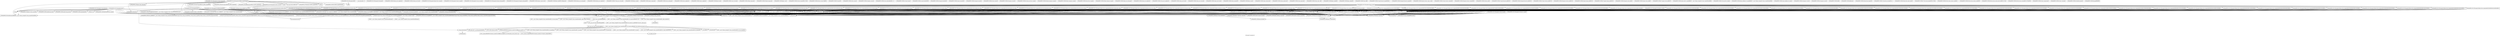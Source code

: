 digraph "Call graph: fix_langevin.ll" {
	label="Call graph: fix_langevin.ll";

	Node0x55b78291c880 [shape=record,label="{_ZN9LAMMPS_NS11FixLangevin17initial_integrateEi}"];
	Node0x55b783113680 [shape=record,label="{_ZN9LAMMPS_NS11FixLangevinC2EPNS_6LAMMPSEiPPc}"];
	Node0x55b783113680 -> Node0x55b782a9d930;
	Node0x55b783113680 -> Node0x55b782a754f0;
	Node0x55b783113680 -> Node0x55b782a54090;
	Node0x55b783113680 -> Node0x55b78291aea0;
	Node0x55b783113680 -> Node0x55b782c9df70;
	Node0x55b783113680 -> Node0x55b782a25ee0;
	Node0x55b783113680 -> Node0x55b782ae26b0;
	Node0x55b783113680 -> Node0x55b782b5b240;
	Node0x55b783113680 -> Node0x55b782cc3e80;
	Node0x55b783113680 -> Node0x55b782c76610;
	Node0x55b783113680 -> Node0x55b782c22f20;
	Node0x55b783113680 -> Node0x55b782b74870;
	Node0x55b783113680 -> Node0x55b782bd70e0;
	Node0x55b783113680 -> Node0x55b782c2b580;
	Node0x55b783113680 -> Node0x55b782b20e80;
	Node0x55b783113680 -> Node0x55b782c4f3b0;
	Node0x55b783113680 -> Node0x55b782bf47d0;
	Node0x55b783113680 -> Node0x55b782b94cf0;
	Node0x55b783113680 -> Node0x55b782bc30d0;
	Node0x55b783113680 -> Node0x55b782aff9d0;
	Node0x55b782cc3e80 [shape=record,label="{_ZN9LAMMPS_NS11FixLangevin11grow_arraysEi}"];
	Node0x55b782cc3e80 -> Node0x55b782e39700;
	Node0x55b782a9d930 [shape=record,label="{_ZN9LAMMPS_NS3FixC2EPNS_6LAMMPSEiPPc}"];
	Node0x55b782a25ee0 [shape=record,label="{_ZN9LAMMPS_NS5Error3allERKNSt7__cxx1112basic_stringIcSt11char_traitsIcESaIcEEEiS8_}"];
	Node0x55b782a754f0 [shape=record,label="{_ZNSaIcEC1Ev}"];
	Node0x55b782a54090 [shape=record,label="{_ZNSt7__cxx1112basic_stringIcSt11char_traitsIcESaIcEEC2IS3_EEPKcRKS3_}"];
	Node0x55b782a54090 -> Node0x55b782c76b30;
	Node0x55b782a54090 -> Node0x55b782d8fe20;
	Node0x55b782a54090 -> Node0x55b782d8f900;
	Node0x55b782a54090 -> Node0x55b782d413a0;
	Node0x55b782a54090 -> Node0x55b782d13a60;
	Node0x55b782db0c00 [shape=record,label="{__gxx_personality_v0}"];
	Node0x55b782ae26b0 [shape=record,label="{_ZNSt7__cxx1112basic_stringIcSt11char_traitsIcESaIcEED1Ev}"];
	Node0x55b782b5b240 [shape=record,label="{_ZNSaIcED1Ev}"];
	Node0x55b782b20e80 [shape=record,label="{_ZN9LAMMPS_NS5utils8strmatchERKNSt7__cxx1112basic_stringIcSt11char_traitsIcESaIcEEES8_}"];
	Node0x55b782aff9d0 [shape=record,label="{_ZN9LAMMPS_NS5utils6strdupERKNSt7__cxx1112basic_stringIcSt11char_traitsIcESaIcEEE}"];
	Node0x55b782b74870 [shape=record,label="{_ZN9LAMMPS_NS5utils7numericEPKciS2_bPNS_6LAMMPSE}"];
	Node0x55b782bd70e0 [shape=record,label="{_ZN9LAMMPS_NS5utils8inumericEPKciS2_bPNS_6LAMMPSE}"];
	Node0x55b782bc30d0 [shape=record,label="{_Znwm}"];
	Node0x55b782b94cf0 [shape=record,label="{_ZN9LAMMPS_NS7RanMarsC1EPNS_6LAMMPSEi}"];
	Node0x55b782c2b580 [shape=record,label="{_ZdlPv}"];
	Node0x55b782bf47d0 [shape=record,label="{llvm.umul.with.overflow.i64}"];
	Node0x55b782c4f3b0 [shape=record,label="{_Znam}"];
	Node0x55b782c22f20 [shape=record,label="{strcmp}"];
	Node0x55b782c76610 [shape=record,label="{_ZN9LAMMPS_NS5utils7logicalEPKciS2_bPNS_6LAMMPSE}"];
	Node0x55b782c9df70 [shape=record,label="{_ZN9LAMMPS_NS4Atom12add_callbackEi}"];
	Node0x55b78291aea0 [shape=record,label="{_ZN9LAMMPS_NS3FixD2Ev}"];
	Node0x55b782e1cf70 [shape=record,label="{_ZN9LAMMPS_NS11FixLangevinD2Ev}"];
	Node0x55b782e1cf70 -> Node0x55b782df6b20;
	Node0x55b782e1cf70 -> Node0x55b782f77180;
	Node0x55b782e1cf70 -> Node0x55b78291aea0;
	Node0x55b782e1cf70 -> Node0x55b782f92d40;
	Node0x55b782e1cf70 -> Node0x55b782b5b240;
	Node0x55b782e1cf70 -> Node0x55b782dd89d0;
	Node0x55b782e1cf70 -> Node0x55b782f58900;
	Node0x55b782e1cf70 -> Node0x55b782ae26b0;
	Node0x55b782e1cf70 -> Node0x55b782faa5f0;
	Node0x55b782e1cf70 -> Node0x55b782a754f0;
	Node0x55b782e1cf70 -> Node0x55b782a54090;
	Node0x55b782df6b20 [shape=record,label="{_ZdaPv}"];
	Node0x55b782dd89d0 [shape=record,label="{_ZN9LAMMPS_NS6Memory7destroyIdEEvRPPT_}"];
	Node0x55b782dd89d0 -> Node0x55b782fd1720;
	Node0x55b782f77180 [shape=record,label="{__clang_call_terminate}"];
	Node0x55b782f77180 -> Node0x55b7830198a0;
	Node0x55b782f77180 -> Node0x55b783005080;
	Node0x55b7830198a0 [shape=record,label="{__cxa_begin_catch}"];
	Node0x55b783005080 [shape=record,label="{_ZSt9terminatev}"];
	Node0x55b782f58900 [shape=record,label="{_ZN9LAMMPS_NS6Memory7destroyIdEEvRPT_}"];
	Node0x55b782f58900 -> Node0x55b782fd1720;
	Node0x55b782faa5f0 [shape=record,label="{_ZNK9LAMMPS_NS6Modify13get_fix_by_idERKNSt7__cxx1112basic_stringIcSt11char_traitsIcESaIcEEE}"];
	Node0x55b782f92d40 [shape=record,label="{_ZN9LAMMPS_NS4Atom15delete_callbackEPKci}"];
	Node0x55b782ff6e40 [shape=record,label="{_ZN9LAMMPS_NS11FixLangevinD0Ev}"];
	Node0x55b782ff6e40 -> Node0x55b782c2b580;
	Node0x55b782ff6920 [shape=record,label="{_ZN9LAMMPS_NS11FixLangevin7setmaskEv}"];
	Node0x55b783098420 [shape=record,label="{_ZN9LAMMPS_NS11FixLangevin4initEv}"];
	Node0x55b783098420 -> Node0x55b782a754f0;
	Node0x55b783098420 -> Node0x55b782a54090;
	Node0x55b783098420 -> Node0x55b7828e2880;
	Node0x55b783098420 -> Node0x55b782b5b240;
	Node0x55b783098420 -> Node0x55b782a25ee0;
	Node0x55b783098420 -> Node0x55b782ae26b0;
	Node0x55b783098420 -> Node0x55b782b20e80;
	Node0x55b783098420 -> Node0x55b7828e8e30;
	Node0x55b783098420 -> Node0x55b7828e1d90;
	Node0x55b783098420 -> Node0x55b7829c17f0;
	Node0x55b783098420 -> Node0x55b782c22f20;
	Node0x55b783098420 -> Node0x55b7828e7140;
	Node0x55b783098420 -> Node0x55b7830e6f60;
	Node0x55b783098420 -> Node0x55b7828e7a00;
	Node0x55b783098420 -> Node0x55b78298fd20;
	Node0x55b783098420 -> Node0x55b782961d90;
	Node0x55b7831136c0 [shape=record,label="{llvm.fmuladd.f64}"];
	Node0x55b7828e54d0 [shape=record,label="{_ZN9LAMMPS_NS5Respa13copy_flevel_fEi}"];
	Node0x55b7828e4bf0 [shape=record,label="{_ZN9LAMMPS_NS5Respa13copy_f_flevelEi}"];
	Node0x55b78296b270 [shape=record,label="{_ZN9LAMMPS_NS3Fix19setup_post_neighborEv}"];
	Node0x55b78296c0a0 [shape=record,label="{_ZN9LAMMPS_NS3Fix15setup_pre_forceEi}"];
	Node0x55b7829c17f0 [shape=record,label="{_ZNK9LAMMPS_NS6Modify16get_fix_by_indexEi}"];
	Node0x55b782961d90 [shape=record,label="{_ZN9LAMMPS_NS8Variable4findEPKc}"];
	Node0x55b7830e6f60 [shape=record,label="{_ZN9LAMMPS_NS5Error3allIJRPcEEEvRKNSt7__cxx1112basic_stringIcSt11char_traitsIcESaIcEEEiSB_DpOT_}"];
	Node0x55b7830e6f60 -> Node0x55b7828e2d10;
	Node0x55b7830e6f60 -> Node0x55b7828e25d0;
	Node0x55b7830e6f60 -> Node0x55b7828e8c50;
	Node0x55b78298fd20 [shape=record,label="{_ZN9LAMMPS_NS8Variable10equalstyleEi}"];
	Node0x55b7828e7a00 [shape=record,label="{_ZN9LAMMPS_NS8Variable9atomstyleEi}"];
	Node0x55b7828e8e30 [shape=record,label="{_ZN9LAMMPS_NS5Error3oneERKNSt7__cxx1112basic_stringIcSt11char_traitsIcESaIcEEEiS8_}"];
	Node0x55b7828e7140 [shape=record,label="{_ZN9LAMMPS_NS4Atom11style_matchEPKc}"];
	Node0x55b7828e1d90 [shape=record,label="{__dynamic_cast}"];
	Node0x55b7828e2880 [shape=record,label="{sqrt}"];
	Node0x55b783113960 [shape=record,label="{_ZN9LAMMPS_NS11FixLangevin5setupEi}"];
	Node0x55b783113960 -> Node0x55b7831136c0;
	Node0x55b783113960 -> Node0x55b7828e4bf0;
	Node0x55b783113960 -> Node0x55b7828e54d0;
	Node0x55b783113960 -> Node0x55b782b5b240;
	Node0x55b783113960 -> Node0x55b782ae26b0;
	Node0x55b783113960 -> Node0x55b782b20e80;
	Node0x55b783113960 -> Node0x55b782a54090;
	Node0x55b783113960 -> Node0x55b782a754f0;
	Node0x55b7829a5980 [shape=record,label="{_ZN9LAMMPS_NS11FixLangevin10post_forceEi}"];
	Node0x55b7829a5980 -> Node0x55b782985fb0;
	Node0x55b7829a5980 -> Node0x55b782975250;
	Node0x55b7829a5980 -> Node0x55b782961d00;
	Node0x55b7829a5980 -> Node0x55b78302f850;
	Node0x55b7829a5980 -> Node0x55b7828e80d0;
	Node0x55b7829a5980 -> Node0x55b7828f8350;
	Node0x55b7829a5980 -> Node0x55b782b91a00;
	Node0x55b7829a5980 -> Node0x55b7828a22d0;
	Node0x55b7829a5980 -> Node0x55b7828e70b0;
	Node0x55b7829a5980 -> Node0x55b7828e6db0;
	Node0x55b7829a5980 -> Node0x55b7828e8fd0;
	Node0x55b7829a5980 -> Node0x55b7828e8eb0;
	Node0x55b7829a5980 -> Node0x55b7828e7590;
	Node0x55b7829a5980 -> Node0x55b7828e6ea0;
	Node0x55b7829a5980 -> Node0x55b7829a0350;
	Node0x55b7829a5980 -> Node0x55b78290f3f0;
	Node0x55b7829a5980 -> Node0x55b78290b120;
	Node0x55b7829a5980 -> Node0x55b782909ed0;
	Node0x55b7829a5980 -> Node0x55b782917020;
	Node0x55b7829a5980 -> Node0x55b78290b3c0;
	Node0x55b7829a5980 -> Node0x55b7828ff9f0;
	Node0x55b7829a5980 -> Node0x55b782900330;
	Node0x55b7829a5980 -> Node0x55b782903090;
	Node0x55b7829a5980 -> Node0x55b7829077b0;
	Node0x55b7829a5980 -> Node0x55b782908170;
	Node0x55b7829a5980 -> Node0x55b78290b590;
	Node0x55b7829a5980 -> Node0x55b78290ce10;
	Node0x55b7829a5980 -> Node0x55b78290e460;
	Node0x55b7829a5980 -> Node0x55b78290f180;
	Node0x55b7829a5980 -> Node0x55b782910c80;
	Node0x55b7829a5980 -> Node0x55b782912470;
	Node0x55b7829a5980 -> Node0x55b7829132f0;
	Node0x55b7829a5980 -> Node0x55b782914420;
	Node0x55b7829a5980 -> Node0x55b7829152a0;
	Node0x55b7829a5980 -> Node0x55b782916c40;
	Node0x55b7829a5980 -> Node0x55b782917c30;
	Node0x55b7829a5980 -> Node0x55b782918ab0;
	Node0x55b7829a5980 -> Node0x55b782919d00;
	Node0x55b7829a5980 -> Node0x55b78291b8f0;
	Node0x55b7829a5980 -> Node0x55b78291daf0;
	Node0x55b7829a5980 -> Node0x55b78291e380;
	Node0x55b7829a5980 -> Node0x55b78291f760;
	Node0x55b7829a5980 -> Node0x55b782920c60;
	Node0x55b7829a5980 -> Node0x55b782921b80;
	Node0x55b7829a5980 -> Node0x55b782922a00;
	Node0x55b7829a5980 -> Node0x55b782923f80;
	Node0x55b7829a5980 -> Node0x55b782925690;
	Node0x55b7829a5980 -> Node0x55b782925f20;
	Node0x55b7829a5980 -> Node0x55b7829275f0;
	Node0x55b7829a5980 -> Node0x55b782929750;
	Node0x55b7829a5980 -> Node0x55b78292b850;
	Node0x55b7829a5980 -> Node0x55b78292c5e0;
	Node0x55b7829a5980 -> Node0x55b78292e150;
	Node0x55b7829a5980 -> Node0x55b78292e970;
	Node0x55b7829a5980 -> Node0x55b78292f200;
	Node0x55b7829a5980 -> Node0x55b782930660;
	Node0x55b7829a5980 -> Node0x55b782931d20;
	Node0x55b7829a5980 -> Node0x55b782936310;
	Node0x55b7829a5980 -> Node0x55b782936ba0;
	Node0x55b7829a5980 -> Node0x55b782938000;
	Node0x55b7829a5980 -> Node0x55b782939510;
	Node0x55b7829a5980 -> Node0x55b782939da0;
	Node0x55b7829a5980 -> Node0x55b78293b200;
	Node0x55b7829a5980 -> Node0x55b78293bfd0;
	Node0x55b782985fb0 [shape=record,label="{_ZN9LAMMPS_NS11FixLangevin20post_force_templatedILi1ELi1ELi1ELi1ELi1ELi1EEEvv}"];
	Node0x55b782985fb0 -> Node0x55b78293cdf0;
	Node0x55b782985fb0 -> Node0x55b782942c10;
	Node0x55b782985fb0 -> Node0x55b782a754f0;
	Node0x55b782985fb0 -> Node0x55b782a54090;
	Node0x55b782985fb0 -> Node0x55b782946620;
	Node0x55b782985fb0 -> Node0x55b782944ba0;
	Node0x55b782985fb0 -> Node0x55b782a25ee0;
	Node0x55b782985fb0 -> Node0x55b782ae26b0;
	Node0x55b782985fb0 -> Node0x55b782b5b240;
	Node0x55b782985fb0 -> Node0x55b7829444e0;
	Node0x55b782985fb0 -> Node0x55b782dd89d0;
	Node0x55b782985fb0 -> Node0x55b7829437c0;
	Node0x55b782985fb0 -> Node0x55b782943840;
	Node0x55b782985fb0 -> Node0x55b7828e2880;
	Node0x55b782975250 [shape=record,label="{_ZN9LAMMPS_NS11FixLangevin20post_force_templatedILi1ELi1ELi1ELi1ELi1ELi0EEEvv}"];
	Node0x55b782975250 -> Node0x55b78293cdf0;
	Node0x55b782975250 -> Node0x55b782dd89d0;
	Node0x55b782975250 -> Node0x55b7829437c0;
	Node0x55b782975250 -> Node0x55b7828e2880;
	Node0x55b782975250 -> Node0x55b782946620;
	Node0x55b782975250 -> Node0x55b782944ba0;
	Node0x55b782975250 -> Node0x55b782943840;
	Node0x55b782961d00 [shape=record,label="{_ZN9LAMMPS_NS11FixLangevin20post_force_templatedILi1ELi1ELi1ELi1ELi0ELi1EEEvv}"];
	Node0x55b782961d00 -> Node0x55b78293cdf0;
	Node0x55b782961d00 -> Node0x55b782942c10;
	Node0x55b782961d00 -> Node0x55b782a754f0;
	Node0x55b782961d00 -> Node0x55b782a54090;
	Node0x55b782961d00 -> Node0x55b782946620;
	Node0x55b782961d00 -> Node0x55b782944ba0;
	Node0x55b782961d00 -> Node0x55b782a25ee0;
	Node0x55b782961d00 -> Node0x55b782ae26b0;
	Node0x55b782961d00 -> Node0x55b782b5b240;
	Node0x55b782961d00 -> Node0x55b7829444e0;
	Node0x55b782961d00 -> Node0x55b782dd89d0;
	Node0x55b782961d00 -> Node0x55b7829437c0;
	Node0x55b782961d00 -> Node0x55b782943840;
	Node0x55b782961d00 -> Node0x55b7828e2880;
	Node0x55b78302f850 [shape=record,label="{_ZN9LAMMPS_NS11FixLangevin20post_force_templatedILi1ELi1ELi1ELi1ELi0ELi0EEEvv}"];
	Node0x55b78302f850 -> Node0x55b78293cdf0;
	Node0x55b78302f850 -> Node0x55b782dd89d0;
	Node0x55b78302f850 -> Node0x55b7829437c0;
	Node0x55b78302f850 -> Node0x55b7828e2880;
	Node0x55b78302f850 -> Node0x55b782943840;
	Node0x55b78302f850 -> Node0x55b782946620;
	Node0x55b78302f850 -> Node0x55b782944ba0;
	Node0x55b7828e80d0 [shape=record,label="{_ZN9LAMMPS_NS11FixLangevin20post_force_templatedILi1ELi1ELi1ELi0ELi1ELi1EEEvv}"];
	Node0x55b7828e80d0 -> Node0x55b78293cdf0;
	Node0x55b7828e80d0 -> Node0x55b782942c10;
	Node0x55b7828e80d0 -> Node0x55b782a754f0;
	Node0x55b7828e80d0 -> Node0x55b782a54090;
	Node0x55b7828e80d0 -> Node0x55b782946620;
	Node0x55b7828e80d0 -> Node0x55b782944ba0;
	Node0x55b7828e80d0 -> Node0x55b782a25ee0;
	Node0x55b7828e80d0 -> Node0x55b782ae26b0;
	Node0x55b7828e80d0 -> Node0x55b782b5b240;
	Node0x55b7828e80d0 -> Node0x55b7829444e0;
	Node0x55b7828e80d0 -> Node0x55b782943840;
	Node0x55b7828e80d0 -> Node0x55b782dd89d0;
	Node0x55b7828e80d0 -> Node0x55b7829437c0;
	Node0x55b7828e80d0 -> Node0x55b7828e2880;
	Node0x55b7828f8350 [shape=record,label="{_ZN9LAMMPS_NS11FixLangevin20post_force_templatedILi1ELi1ELi1ELi0ELi1ELi0EEEvv}"];
	Node0x55b7828f8350 -> Node0x55b78293cdf0;
	Node0x55b7828f8350 -> Node0x55b782dd89d0;
	Node0x55b7828f8350 -> Node0x55b7829437c0;
	Node0x55b7828f8350 -> Node0x55b7828e2880;
	Node0x55b7828f8350 -> Node0x55b782946620;
	Node0x55b7828f8350 -> Node0x55b782944ba0;
	Node0x55b7828f8350 -> Node0x55b782943840;
	Node0x55b782b91a00 [shape=record,label="{_ZN9LAMMPS_NS11FixLangevin20post_force_templatedILi1ELi1ELi1ELi0ELi0ELi1EEEvv}"];
	Node0x55b782b91a00 -> Node0x55b78293cdf0;
	Node0x55b782b91a00 -> Node0x55b782942c10;
	Node0x55b782b91a00 -> Node0x55b782a754f0;
	Node0x55b782b91a00 -> Node0x55b782a54090;
	Node0x55b782b91a00 -> Node0x55b782946620;
	Node0x55b782b91a00 -> Node0x55b782944ba0;
	Node0x55b782b91a00 -> Node0x55b782a25ee0;
	Node0x55b782b91a00 -> Node0x55b782ae26b0;
	Node0x55b782b91a00 -> Node0x55b782b5b240;
	Node0x55b782b91a00 -> Node0x55b7829444e0;
	Node0x55b782b91a00 -> Node0x55b782943840;
	Node0x55b782b91a00 -> Node0x55b782dd89d0;
	Node0x55b782b91a00 -> Node0x55b7829437c0;
	Node0x55b782b91a00 -> Node0x55b7828e2880;
	Node0x55b7828a22d0 [shape=record,label="{_ZN9LAMMPS_NS11FixLangevin20post_force_templatedILi1ELi1ELi1ELi0ELi0ELi0EEEvv}"];
	Node0x55b7828a22d0 -> Node0x55b78293cdf0;
	Node0x55b7828a22d0 -> Node0x55b782dd89d0;
	Node0x55b7828a22d0 -> Node0x55b7829437c0;
	Node0x55b7828a22d0 -> Node0x55b7828e2880;
	Node0x55b7828a22d0 -> Node0x55b782943840;
	Node0x55b7828a22d0 -> Node0x55b782946620;
	Node0x55b7828a22d0 -> Node0x55b782944ba0;
	Node0x55b7828e70b0 [shape=record,label="{_ZN9LAMMPS_NS11FixLangevin20post_force_templatedILi1ELi1ELi0ELi1ELi1ELi1EEEvv}"];
	Node0x55b7828e70b0 -> Node0x55b78293cdf0;
	Node0x55b7828e70b0 -> Node0x55b782942c10;
	Node0x55b7828e70b0 -> Node0x55b782a754f0;
	Node0x55b7828e70b0 -> Node0x55b782a54090;
	Node0x55b7828e70b0 -> Node0x55b782946620;
	Node0x55b7828e70b0 -> Node0x55b782944ba0;
	Node0x55b7828e70b0 -> Node0x55b782a25ee0;
	Node0x55b7828e70b0 -> Node0x55b782ae26b0;
	Node0x55b7828e70b0 -> Node0x55b782b5b240;
	Node0x55b7828e70b0 -> Node0x55b7829444e0;
	Node0x55b7828e70b0 -> Node0x55b782943840;
	Node0x55b7828e70b0 -> Node0x55b7828e2880;
	Node0x55b7828e6db0 [shape=record,label="{_ZN9LAMMPS_NS11FixLangevin20post_force_templatedILi1ELi1ELi0ELi1ELi1ELi0EEEvv}"];
	Node0x55b7828e6db0 -> Node0x55b78293cdf0;
	Node0x55b7828e6db0 -> Node0x55b7828e2880;
	Node0x55b7828e6db0 -> Node0x55b782946620;
	Node0x55b7828e6db0 -> Node0x55b782944ba0;
	Node0x55b7828e6db0 -> Node0x55b782943840;
	Node0x55b7828e8fd0 [shape=record,label="{_ZN9LAMMPS_NS11FixLangevin20post_force_templatedILi1ELi1ELi0ELi1ELi0ELi1EEEvv}"];
	Node0x55b7828e8fd0 -> Node0x55b78293cdf0;
	Node0x55b7828e8fd0 -> Node0x55b782942c10;
	Node0x55b7828e8fd0 -> Node0x55b782a754f0;
	Node0x55b7828e8fd0 -> Node0x55b782a54090;
	Node0x55b7828e8fd0 -> Node0x55b782946620;
	Node0x55b7828e8fd0 -> Node0x55b782944ba0;
	Node0x55b7828e8fd0 -> Node0x55b782a25ee0;
	Node0x55b7828e8fd0 -> Node0x55b782ae26b0;
	Node0x55b7828e8fd0 -> Node0x55b782b5b240;
	Node0x55b7828e8fd0 -> Node0x55b7829444e0;
	Node0x55b7828e8fd0 -> Node0x55b782943840;
	Node0x55b7828e8fd0 -> Node0x55b7828e2880;
	Node0x55b7828e8eb0 [shape=record,label="{_ZN9LAMMPS_NS11FixLangevin20post_force_templatedILi1ELi1ELi0ELi1ELi0ELi0EEEvv}"];
	Node0x55b7828e8eb0 -> Node0x55b78293cdf0;
	Node0x55b7828e8eb0 -> Node0x55b7828e2880;
	Node0x55b7828e8eb0 -> Node0x55b782943840;
	Node0x55b7828e8eb0 -> Node0x55b782946620;
	Node0x55b7828e8eb0 -> Node0x55b782944ba0;
	Node0x55b7828e7590 [shape=record,label="{_ZN9LAMMPS_NS11FixLangevin20post_force_templatedILi1ELi1ELi0ELi0ELi1ELi1EEEvv}"];
	Node0x55b7828e7590 -> Node0x55b78293cdf0;
	Node0x55b7828e7590 -> Node0x55b782942c10;
	Node0x55b7828e7590 -> Node0x55b782a754f0;
	Node0x55b7828e7590 -> Node0x55b782a54090;
	Node0x55b7828e7590 -> Node0x55b782946620;
	Node0x55b7828e7590 -> Node0x55b782944ba0;
	Node0x55b7828e7590 -> Node0x55b782a25ee0;
	Node0x55b7828e7590 -> Node0x55b782ae26b0;
	Node0x55b7828e7590 -> Node0x55b782b5b240;
	Node0x55b7828e7590 -> Node0x55b7829444e0;
	Node0x55b7828e7590 -> Node0x55b782943840;
	Node0x55b7828e7590 -> Node0x55b7828e2880;
	Node0x55b7828e6ea0 [shape=record,label="{_ZN9LAMMPS_NS11FixLangevin20post_force_templatedILi1ELi1ELi0ELi0ELi1ELi0EEEvv}"];
	Node0x55b7828e6ea0 -> Node0x55b78293cdf0;
	Node0x55b7828e6ea0 -> Node0x55b7828e2880;
	Node0x55b7828e6ea0 -> Node0x55b782946620;
	Node0x55b7828e6ea0 -> Node0x55b782944ba0;
	Node0x55b7828e6ea0 -> Node0x55b782943840;
	Node0x55b7829a0350 [shape=record,label="{_ZN9LAMMPS_NS11FixLangevin20post_force_templatedILi1ELi1ELi0ELi0ELi0ELi1EEEvv}"];
	Node0x55b7829a0350 -> Node0x55b78293cdf0;
	Node0x55b7829a0350 -> Node0x55b782942c10;
	Node0x55b7829a0350 -> Node0x55b782a754f0;
	Node0x55b7829a0350 -> Node0x55b782a54090;
	Node0x55b7829a0350 -> Node0x55b782946620;
	Node0x55b7829a0350 -> Node0x55b782944ba0;
	Node0x55b7829a0350 -> Node0x55b782a25ee0;
	Node0x55b7829a0350 -> Node0x55b782ae26b0;
	Node0x55b7829a0350 -> Node0x55b782b5b240;
	Node0x55b7829a0350 -> Node0x55b7829444e0;
	Node0x55b7829a0350 -> Node0x55b782943840;
	Node0x55b7829a0350 -> Node0x55b7828e2880;
	Node0x55b78290f3f0 [shape=record,label="{_ZN9LAMMPS_NS11FixLangevin20post_force_templatedILi1ELi1ELi0ELi0ELi0ELi0EEEvv}"];
	Node0x55b78290f3f0 -> Node0x55b78293cdf0;
	Node0x55b78290f3f0 -> Node0x55b7828e2880;
	Node0x55b78290f3f0 -> Node0x55b782943840;
	Node0x55b78290f3f0 -> Node0x55b782946620;
	Node0x55b78290f3f0 -> Node0x55b782944ba0;
	Node0x55b78290b120 [shape=record,label="{_ZN9LAMMPS_NS11FixLangevin20post_force_templatedILi1ELi0ELi1ELi1ELi1ELi1EEEvv}"];
	Node0x55b78290b120 -> Node0x55b78293cdf0;
	Node0x55b78290b120 -> Node0x55b782942c10;
	Node0x55b78290b120 -> Node0x55b782a754f0;
	Node0x55b78290b120 -> Node0x55b782a54090;
	Node0x55b78290b120 -> Node0x55b782946620;
	Node0x55b78290b120 -> Node0x55b782944ba0;
	Node0x55b78290b120 -> Node0x55b782a25ee0;
	Node0x55b78290b120 -> Node0x55b782ae26b0;
	Node0x55b78290b120 -> Node0x55b782b5b240;
	Node0x55b78290b120 -> Node0x55b7829444e0;
	Node0x55b78290b120 -> Node0x55b782dd89d0;
	Node0x55b78290b120 -> Node0x55b7829437c0;
	Node0x55b78290b120 -> Node0x55b78299f8d0;
	Node0x55b78290b120 -> Node0x55b7828e2880;
	Node0x55b782909ed0 [shape=record,label="{_ZN9LAMMPS_NS11FixLangevin20post_force_templatedILi1ELi0ELi1ELi1ELi1ELi0EEEvv}"];
	Node0x55b782909ed0 -> Node0x55b78293cdf0;
	Node0x55b782909ed0 -> Node0x55b782dd89d0;
	Node0x55b782909ed0 -> Node0x55b7829437c0;
	Node0x55b782909ed0 -> Node0x55b7828e2880;
	Node0x55b782909ed0 -> Node0x55b782946620;
	Node0x55b782909ed0 -> Node0x55b782944ba0;
	Node0x55b782909ed0 -> Node0x55b78299f8d0;
	Node0x55b782917020 [shape=record,label="{_ZN9LAMMPS_NS11FixLangevin20post_force_templatedILi1ELi0ELi1ELi1ELi0ELi1EEEvv}"];
	Node0x55b782917020 -> Node0x55b78293cdf0;
	Node0x55b782917020 -> Node0x55b782942c10;
	Node0x55b782917020 -> Node0x55b782a754f0;
	Node0x55b782917020 -> Node0x55b782a54090;
	Node0x55b782917020 -> Node0x55b782946620;
	Node0x55b782917020 -> Node0x55b782944ba0;
	Node0x55b782917020 -> Node0x55b782a25ee0;
	Node0x55b782917020 -> Node0x55b782ae26b0;
	Node0x55b782917020 -> Node0x55b782b5b240;
	Node0x55b782917020 -> Node0x55b7829444e0;
	Node0x55b782917020 -> Node0x55b782dd89d0;
	Node0x55b782917020 -> Node0x55b7829437c0;
	Node0x55b782917020 -> Node0x55b78299f8d0;
	Node0x55b782917020 -> Node0x55b7828e2880;
	Node0x55b78290b3c0 [shape=record,label="{_ZN9LAMMPS_NS11FixLangevin20post_force_templatedILi1ELi0ELi1ELi1ELi0ELi0EEEvv}"];
	Node0x55b78290b3c0 -> Node0x55b78293cdf0;
	Node0x55b78290b3c0 -> Node0x55b782dd89d0;
	Node0x55b78290b3c0 -> Node0x55b7829437c0;
	Node0x55b78290b3c0 -> Node0x55b7828e2880;
	Node0x55b78290b3c0 -> Node0x55b78299f8d0;
	Node0x55b78290b3c0 -> Node0x55b782946620;
	Node0x55b78290b3c0 -> Node0x55b782944ba0;
	Node0x55b7828ff9f0 [shape=record,label="{_ZN9LAMMPS_NS11FixLangevin20post_force_templatedILi1ELi0ELi1ELi0ELi1ELi1EEEvv}"];
	Node0x55b7828ff9f0 -> Node0x55b78293cdf0;
	Node0x55b7828ff9f0 -> Node0x55b782942c10;
	Node0x55b7828ff9f0 -> Node0x55b782a754f0;
	Node0x55b7828ff9f0 -> Node0x55b782a54090;
	Node0x55b7828ff9f0 -> Node0x55b782946620;
	Node0x55b7828ff9f0 -> Node0x55b782944ba0;
	Node0x55b7828ff9f0 -> Node0x55b782a25ee0;
	Node0x55b7828ff9f0 -> Node0x55b782ae26b0;
	Node0x55b7828ff9f0 -> Node0x55b782b5b240;
	Node0x55b7828ff9f0 -> Node0x55b7829444e0;
	Node0x55b7828ff9f0 -> Node0x55b78299f8d0;
	Node0x55b7828ff9f0 -> Node0x55b782dd89d0;
	Node0x55b7828ff9f0 -> Node0x55b7829437c0;
	Node0x55b7828ff9f0 -> Node0x55b7828e2880;
	Node0x55b782900330 [shape=record,label="{_ZN9LAMMPS_NS11FixLangevin20post_force_templatedILi1ELi0ELi1ELi0ELi1ELi0EEEvv}"];
	Node0x55b782900330 -> Node0x55b78293cdf0;
	Node0x55b782900330 -> Node0x55b782dd89d0;
	Node0x55b782900330 -> Node0x55b7829437c0;
	Node0x55b782900330 -> Node0x55b7828e2880;
	Node0x55b782900330 -> Node0x55b782946620;
	Node0x55b782900330 -> Node0x55b782944ba0;
	Node0x55b782900330 -> Node0x55b78299f8d0;
	Node0x55b782903090 [shape=record,label="{_ZN9LAMMPS_NS11FixLangevin20post_force_templatedILi1ELi0ELi1ELi0ELi0ELi1EEEvv}"];
	Node0x55b782903090 -> Node0x55b78293cdf0;
	Node0x55b782903090 -> Node0x55b782942c10;
	Node0x55b782903090 -> Node0x55b782a754f0;
	Node0x55b782903090 -> Node0x55b782a54090;
	Node0x55b782903090 -> Node0x55b782946620;
	Node0x55b782903090 -> Node0x55b782944ba0;
	Node0x55b782903090 -> Node0x55b782a25ee0;
	Node0x55b782903090 -> Node0x55b782ae26b0;
	Node0x55b782903090 -> Node0x55b782b5b240;
	Node0x55b782903090 -> Node0x55b7829444e0;
	Node0x55b782903090 -> Node0x55b78299f8d0;
	Node0x55b782903090 -> Node0x55b782dd89d0;
	Node0x55b782903090 -> Node0x55b7829437c0;
	Node0x55b782903090 -> Node0x55b7828e2880;
	Node0x55b7829077b0 [shape=record,label="{_ZN9LAMMPS_NS11FixLangevin20post_force_templatedILi1ELi0ELi1ELi0ELi0ELi0EEEvv}"];
	Node0x55b7829077b0 -> Node0x55b78293cdf0;
	Node0x55b7829077b0 -> Node0x55b782dd89d0;
	Node0x55b7829077b0 -> Node0x55b7829437c0;
	Node0x55b7829077b0 -> Node0x55b7828e2880;
	Node0x55b7829077b0 -> Node0x55b78299f8d0;
	Node0x55b7829077b0 -> Node0x55b782946620;
	Node0x55b7829077b0 -> Node0x55b782944ba0;
	Node0x55b782908170 [shape=record,label="{_ZN9LAMMPS_NS11FixLangevin20post_force_templatedILi1ELi0ELi0ELi1ELi1ELi1EEEvv}"];
	Node0x55b782908170 -> Node0x55b78293cdf0;
	Node0x55b782908170 -> Node0x55b782942c10;
	Node0x55b782908170 -> Node0x55b782a754f0;
	Node0x55b782908170 -> Node0x55b782a54090;
	Node0x55b782908170 -> Node0x55b782946620;
	Node0x55b782908170 -> Node0x55b782944ba0;
	Node0x55b782908170 -> Node0x55b782a25ee0;
	Node0x55b782908170 -> Node0x55b782ae26b0;
	Node0x55b782908170 -> Node0x55b782b5b240;
	Node0x55b782908170 -> Node0x55b7829444e0;
	Node0x55b782908170 -> Node0x55b78299f8d0;
	Node0x55b782908170 -> Node0x55b7828e2880;
	Node0x55b782931d20 [shape=record,label="{_ZN9LAMMPS_NS11FixLangevin20post_force_templatedILi0ELi0ELi0ELi1ELi1ELi1EEEvv}"];
	Node0x55b782931d20 -> Node0x55b78293cdf0;
	Node0x55b782931d20 -> Node0x55b782942c10;
	Node0x55b782931d20 -> Node0x55b782a754f0;
	Node0x55b782931d20 -> Node0x55b782a54090;
	Node0x55b782931d20 -> Node0x55b782946620;
	Node0x55b782931d20 -> Node0x55b782944ba0;
	Node0x55b782931d20 -> Node0x55b782a25ee0;
	Node0x55b782931d20 -> Node0x55b782ae26b0;
	Node0x55b782931d20 -> Node0x55b782b5b240;
	Node0x55b782931d20 -> Node0x55b7829444e0;
	Node0x55b782931d20 -> Node0x55b78299f8d0;
	Node0x55b782931d20 -> Node0x55b7828e2880;
	Node0x55b78290b590 [shape=record,label="{_ZN9LAMMPS_NS11FixLangevin20post_force_templatedILi1ELi0ELi0ELi1ELi1ELi0EEEvv}"];
	Node0x55b78290b590 -> Node0x55b78293cdf0;
	Node0x55b78290b590 -> Node0x55b7828e2880;
	Node0x55b78290b590 -> Node0x55b782946620;
	Node0x55b78290b590 -> Node0x55b782944ba0;
	Node0x55b78290b590 -> Node0x55b78299f8d0;
	Node0x55b78290ce10 [shape=record,label="{_ZN9LAMMPS_NS11FixLangevin20post_force_templatedILi1ELi0ELi0ELi1ELi0ELi1EEEvv}"];
	Node0x55b78290ce10 -> Node0x55b78293cdf0;
	Node0x55b78290ce10 -> Node0x55b782942c10;
	Node0x55b78290ce10 -> Node0x55b782a754f0;
	Node0x55b78290ce10 -> Node0x55b782a54090;
	Node0x55b78290ce10 -> Node0x55b782946620;
	Node0x55b78290ce10 -> Node0x55b782944ba0;
	Node0x55b78290ce10 -> Node0x55b782a25ee0;
	Node0x55b78290ce10 -> Node0x55b782ae26b0;
	Node0x55b78290ce10 -> Node0x55b782b5b240;
	Node0x55b78290ce10 -> Node0x55b7829444e0;
	Node0x55b78290ce10 -> Node0x55b78299f8d0;
	Node0x55b78290ce10 -> Node0x55b7828e2880;
	Node0x55b78290e460 [shape=record,label="{_ZN9LAMMPS_NS11FixLangevin20post_force_templatedILi1ELi0ELi0ELi1ELi0ELi0EEEvv}"];
	Node0x55b78290e460 -> Node0x55b78293cdf0;
	Node0x55b78290e460 -> Node0x55b7828e2880;
	Node0x55b78290e460 -> Node0x55b78299f8d0;
	Node0x55b78290e460 -> Node0x55b782946620;
	Node0x55b78290e460 -> Node0x55b782944ba0;
	Node0x55b78290f180 [shape=record,label="{_ZN9LAMMPS_NS11FixLangevin20post_force_templatedILi1ELi0ELi0ELi0ELi1ELi1EEEvv}"];
	Node0x55b78290f180 -> Node0x55b78293cdf0;
	Node0x55b78290f180 -> Node0x55b782942c10;
	Node0x55b78290f180 -> Node0x55b782a754f0;
	Node0x55b78290f180 -> Node0x55b782a54090;
	Node0x55b78290f180 -> Node0x55b782946620;
	Node0x55b78290f180 -> Node0x55b782944ba0;
	Node0x55b78290f180 -> Node0x55b782a25ee0;
	Node0x55b78290f180 -> Node0x55b782ae26b0;
	Node0x55b78290f180 -> Node0x55b782b5b240;
	Node0x55b78290f180 -> Node0x55b7829444e0;
	Node0x55b78290f180 -> Node0x55b78299f8d0;
	Node0x55b78290f180 -> Node0x55b7828e2880;
	Node0x55b782910c80 [shape=record,label="{_ZN9LAMMPS_NS11FixLangevin20post_force_templatedILi1ELi0ELi0ELi0ELi1ELi0EEEvv}"];
	Node0x55b782910c80 -> Node0x55b78293cdf0;
	Node0x55b782910c80 -> Node0x55b7828e2880;
	Node0x55b782910c80 -> Node0x55b782946620;
	Node0x55b782910c80 -> Node0x55b782944ba0;
	Node0x55b782910c80 -> Node0x55b78299f8d0;
	Node0x55b782912470 [shape=record,label="{_ZN9LAMMPS_NS11FixLangevin20post_force_templatedILi1ELi0ELi0ELi0ELi0ELi1EEEvv}"];
	Node0x55b782912470 -> Node0x55b78293cdf0;
	Node0x55b782912470 -> Node0x55b782942c10;
	Node0x55b782912470 -> Node0x55b782a754f0;
	Node0x55b782912470 -> Node0x55b782a54090;
	Node0x55b782912470 -> Node0x55b782946620;
	Node0x55b782912470 -> Node0x55b782944ba0;
	Node0x55b782912470 -> Node0x55b782a25ee0;
	Node0x55b782912470 -> Node0x55b782ae26b0;
	Node0x55b782912470 -> Node0x55b782b5b240;
	Node0x55b782912470 -> Node0x55b7829444e0;
	Node0x55b782912470 -> Node0x55b78299f8d0;
	Node0x55b782912470 -> Node0x55b7828e2880;
	Node0x55b7829132f0 [shape=record,label="{_ZN9LAMMPS_NS11FixLangevin20post_force_templatedILi1ELi0ELi0ELi0ELi0ELi0EEEvv}"];
	Node0x55b7829132f0 -> Node0x55b78293cdf0;
	Node0x55b7829132f0 -> Node0x55b7828e2880;
	Node0x55b7829132f0 -> Node0x55b78299f8d0;
	Node0x55b7829132f0 -> Node0x55b782946620;
	Node0x55b7829132f0 -> Node0x55b782944ba0;
	Node0x55b782914420 [shape=record,label="{_ZN9LAMMPS_NS11FixLangevin20post_force_templatedILi0ELi1ELi1ELi1ELi1ELi1EEEvv}"];
	Node0x55b782914420 -> Node0x55b78293cdf0;
	Node0x55b782914420 -> Node0x55b782942c10;
	Node0x55b782914420 -> Node0x55b782a754f0;
	Node0x55b782914420 -> Node0x55b782a54090;
	Node0x55b782914420 -> Node0x55b782946620;
	Node0x55b782914420 -> Node0x55b782944ba0;
	Node0x55b782914420 -> Node0x55b782a25ee0;
	Node0x55b782914420 -> Node0x55b782ae26b0;
	Node0x55b782914420 -> Node0x55b782b5b240;
	Node0x55b782914420 -> Node0x55b7829444e0;
	Node0x55b782914420 -> Node0x55b782dd89d0;
	Node0x55b782914420 -> Node0x55b7829437c0;
	Node0x55b782914420 -> Node0x55b782943840;
	Node0x55b782914420 -> Node0x55b7828e2880;
	Node0x55b7829152a0 [shape=record,label="{_ZN9LAMMPS_NS11FixLangevin20post_force_templatedILi0ELi1ELi1ELi1ELi1ELi0EEEvv}"];
	Node0x55b7829152a0 -> Node0x55b78293cdf0;
	Node0x55b7829152a0 -> Node0x55b782dd89d0;
	Node0x55b7829152a0 -> Node0x55b7829437c0;
	Node0x55b7829152a0 -> Node0x55b7828e2880;
	Node0x55b7829152a0 -> Node0x55b782946620;
	Node0x55b7829152a0 -> Node0x55b782944ba0;
	Node0x55b7829152a0 -> Node0x55b782943840;
	Node0x55b782916c40 [shape=record,label="{_ZN9LAMMPS_NS11FixLangevin20post_force_templatedILi0ELi1ELi1ELi1ELi0ELi1EEEvv}"];
	Node0x55b782916c40 -> Node0x55b78293cdf0;
	Node0x55b782916c40 -> Node0x55b782942c10;
	Node0x55b782916c40 -> Node0x55b782a754f0;
	Node0x55b782916c40 -> Node0x55b782a54090;
	Node0x55b782916c40 -> Node0x55b782946620;
	Node0x55b782916c40 -> Node0x55b782944ba0;
	Node0x55b782916c40 -> Node0x55b782a25ee0;
	Node0x55b782916c40 -> Node0x55b782ae26b0;
	Node0x55b782916c40 -> Node0x55b782b5b240;
	Node0x55b782916c40 -> Node0x55b7829444e0;
	Node0x55b782916c40 -> Node0x55b782dd89d0;
	Node0x55b782916c40 -> Node0x55b7829437c0;
	Node0x55b782916c40 -> Node0x55b782943840;
	Node0x55b782917c30 [shape=record,label="{_ZN9LAMMPS_NS11FixLangevin20post_force_templatedILi0ELi1ELi1ELi1ELi0ELi0EEEvv}"];
	Node0x55b782917c30 -> Node0x55b78293cdf0;
	Node0x55b782917c30 -> Node0x55b782dd89d0;
	Node0x55b782917c30 -> Node0x55b7829437c0;
	Node0x55b782917c30 -> Node0x55b782943840;
	Node0x55b782917c30 -> Node0x55b782946620;
	Node0x55b782917c30 -> Node0x55b782944ba0;
	Node0x55b782918ab0 [shape=record,label="{_ZN9LAMMPS_NS11FixLangevin20post_force_templatedILi0ELi1ELi1ELi0ELi1ELi1EEEvv}"];
	Node0x55b782918ab0 -> Node0x55b78293cdf0;
	Node0x55b782918ab0 -> Node0x55b782942c10;
	Node0x55b782918ab0 -> Node0x55b782a754f0;
	Node0x55b782918ab0 -> Node0x55b782a54090;
	Node0x55b782918ab0 -> Node0x55b782946620;
	Node0x55b782918ab0 -> Node0x55b782944ba0;
	Node0x55b782918ab0 -> Node0x55b782a25ee0;
	Node0x55b782918ab0 -> Node0x55b782ae26b0;
	Node0x55b782918ab0 -> Node0x55b782b5b240;
	Node0x55b782918ab0 -> Node0x55b7829444e0;
	Node0x55b782918ab0 -> Node0x55b782943840;
	Node0x55b782918ab0 -> Node0x55b782dd89d0;
	Node0x55b782918ab0 -> Node0x55b7829437c0;
	Node0x55b782918ab0 -> Node0x55b7828e2880;
	Node0x55b782919d00 [shape=record,label="{_ZN9LAMMPS_NS11FixLangevin20post_force_templatedILi0ELi1ELi1ELi0ELi1ELi0EEEvv}"];
	Node0x55b782919d00 -> Node0x55b78293cdf0;
	Node0x55b782919d00 -> Node0x55b782dd89d0;
	Node0x55b782919d00 -> Node0x55b7829437c0;
	Node0x55b782919d00 -> Node0x55b7828e2880;
	Node0x55b782919d00 -> Node0x55b782946620;
	Node0x55b782919d00 -> Node0x55b782944ba0;
	Node0x55b782919d00 -> Node0x55b782943840;
	Node0x55b78291b8f0 [shape=record,label="{_ZN9LAMMPS_NS11FixLangevin20post_force_templatedILi0ELi1ELi1ELi0ELi0ELi1EEEvv}"];
	Node0x55b78291b8f0 -> Node0x55b78293cdf0;
	Node0x55b78291b8f0 -> Node0x55b782942c10;
	Node0x55b78291b8f0 -> Node0x55b782a754f0;
	Node0x55b78291b8f0 -> Node0x55b782a54090;
	Node0x55b78291b8f0 -> Node0x55b782946620;
	Node0x55b78291b8f0 -> Node0x55b782944ba0;
	Node0x55b78291b8f0 -> Node0x55b782a25ee0;
	Node0x55b78291b8f0 -> Node0x55b782ae26b0;
	Node0x55b78291b8f0 -> Node0x55b782b5b240;
	Node0x55b78291b8f0 -> Node0x55b7829444e0;
	Node0x55b78291b8f0 -> Node0x55b782943840;
	Node0x55b78291b8f0 -> Node0x55b782dd89d0;
	Node0x55b78291b8f0 -> Node0x55b7829437c0;
	Node0x55b78291daf0 [shape=record,label="{_ZN9LAMMPS_NS11FixLangevin20post_force_templatedILi0ELi1ELi1ELi0ELi0ELi0EEEvv}"];
	Node0x55b78291daf0 -> Node0x55b78293cdf0;
	Node0x55b78291daf0 -> Node0x55b782dd89d0;
	Node0x55b78291daf0 -> Node0x55b7829437c0;
	Node0x55b78291daf0 -> Node0x55b782943840;
	Node0x55b78291daf0 -> Node0x55b782946620;
	Node0x55b78291daf0 -> Node0x55b782944ba0;
	Node0x55b78291e380 [shape=record,label="{_ZN9LAMMPS_NS11FixLangevin20post_force_templatedILi0ELi1ELi0ELi1ELi1ELi1EEEvv}"];
	Node0x55b78291e380 -> Node0x55b78293cdf0;
	Node0x55b78291e380 -> Node0x55b782942c10;
	Node0x55b78291e380 -> Node0x55b782a754f0;
	Node0x55b78291e380 -> Node0x55b782a54090;
	Node0x55b78291e380 -> Node0x55b782946620;
	Node0x55b78291e380 -> Node0x55b782944ba0;
	Node0x55b78291e380 -> Node0x55b782a25ee0;
	Node0x55b78291e380 -> Node0x55b782ae26b0;
	Node0x55b78291e380 -> Node0x55b782b5b240;
	Node0x55b78291e380 -> Node0x55b7829444e0;
	Node0x55b78291e380 -> Node0x55b782943840;
	Node0x55b78291e380 -> Node0x55b7828e2880;
	Node0x55b78291f760 [shape=record,label="{_ZN9LAMMPS_NS11FixLangevin20post_force_templatedILi0ELi1ELi0ELi1ELi1ELi0EEEvv}"];
	Node0x55b78291f760 -> Node0x55b78293cdf0;
	Node0x55b78291f760 -> Node0x55b7828e2880;
	Node0x55b78291f760 -> Node0x55b782946620;
	Node0x55b78291f760 -> Node0x55b782944ba0;
	Node0x55b78291f760 -> Node0x55b782943840;
	Node0x55b782920c60 [shape=record,label="{_ZN9LAMMPS_NS11FixLangevin20post_force_templatedILi0ELi1ELi0ELi1ELi0ELi1EEEvv}"];
	Node0x55b782920c60 -> Node0x55b78293cdf0;
	Node0x55b782920c60 -> Node0x55b782942c10;
	Node0x55b782920c60 -> Node0x55b782a754f0;
	Node0x55b782920c60 -> Node0x55b782a54090;
	Node0x55b782920c60 -> Node0x55b782946620;
	Node0x55b782920c60 -> Node0x55b782944ba0;
	Node0x55b782920c60 -> Node0x55b782a25ee0;
	Node0x55b782920c60 -> Node0x55b782ae26b0;
	Node0x55b782920c60 -> Node0x55b782b5b240;
	Node0x55b782920c60 -> Node0x55b7829444e0;
	Node0x55b782920c60 -> Node0x55b782943840;
	Node0x55b782921b80 [shape=record,label="{_ZN9LAMMPS_NS11FixLangevin20post_force_templatedILi0ELi1ELi0ELi1ELi0ELi0EEEvv}"];
	Node0x55b782921b80 -> Node0x55b78293cdf0;
	Node0x55b782921b80 -> Node0x55b782943840;
	Node0x55b782921b80 -> Node0x55b782946620;
	Node0x55b782921b80 -> Node0x55b782944ba0;
	Node0x55b782922a00 [shape=record,label="{_ZN9LAMMPS_NS11FixLangevin20post_force_templatedILi0ELi1ELi0ELi0ELi1ELi1EEEvv}"];
	Node0x55b782922a00 -> Node0x55b78293cdf0;
	Node0x55b782922a00 -> Node0x55b782942c10;
	Node0x55b782922a00 -> Node0x55b782a754f0;
	Node0x55b782922a00 -> Node0x55b782a54090;
	Node0x55b782922a00 -> Node0x55b782946620;
	Node0x55b782922a00 -> Node0x55b782944ba0;
	Node0x55b782922a00 -> Node0x55b782a25ee0;
	Node0x55b782922a00 -> Node0x55b782ae26b0;
	Node0x55b782922a00 -> Node0x55b782b5b240;
	Node0x55b782922a00 -> Node0x55b7829444e0;
	Node0x55b782922a00 -> Node0x55b782943840;
	Node0x55b782922a00 -> Node0x55b7828e2880;
	Node0x55b782923f80 [shape=record,label="{_ZN9LAMMPS_NS11FixLangevin20post_force_templatedILi0ELi1ELi0ELi0ELi1ELi0EEEvv}"];
	Node0x55b782923f80 -> Node0x55b78293cdf0;
	Node0x55b782923f80 -> Node0x55b7828e2880;
	Node0x55b782923f80 -> Node0x55b782946620;
	Node0x55b782923f80 -> Node0x55b782944ba0;
	Node0x55b782923f80 -> Node0x55b782943840;
	Node0x55b782925690 [shape=record,label="{_ZN9LAMMPS_NS11FixLangevin20post_force_templatedILi0ELi1ELi0ELi0ELi0ELi1EEEvv}"];
	Node0x55b782925690 -> Node0x55b78293cdf0;
	Node0x55b782925690 -> Node0x55b782942c10;
	Node0x55b782925690 -> Node0x55b782a754f0;
	Node0x55b782925690 -> Node0x55b782a54090;
	Node0x55b782925690 -> Node0x55b782946620;
	Node0x55b782925690 -> Node0x55b782944ba0;
	Node0x55b782925690 -> Node0x55b782a25ee0;
	Node0x55b782925690 -> Node0x55b782ae26b0;
	Node0x55b782925690 -> Node0x55b782b5b240;
	Node0x55b782925690 -> Node0x55b7829444e0;
	Node0x55b782925690 -> Node0x55b782943840;
	Node0x55b782925f20 [shape=record,label="{_ZN9LAMMPS_NS11FixLangevin20post_force_templatedILi0ELi1ELi0ELi0ELi0ELi0EEEvv}"];
	Node0x55b782925f20 -> Node0x55b78293cdf0;
	Node0x55b782925f20 -> Node0x55b782943840;
	Node0x55b782925f20 -> Node0x55b782946620;
	Node0x55b782925f20 -> Node0x55b782944ba0;
	Node0x55b7829275f0 [shape=record,label="{_ZN9LAMMPS_NS11FixLangevin20post_force_templatedILi0ELi0ELi1ELi1ELi1ELi1EEEvv}"];
	Node0x55b7829275f0 -> Node0x55b78293cdf0;
	Node0x55b7829275f0 -> Node0x55b782942c10;
	Node0x55b7829275f0 -> Node0x55b782a754f0;
	Node0x55b7829275f0 -> Node0x55b782a54090;
	Node0x55b7829275f0 -> Node0x55b782946620;
	Node0x55b7829275f0 -> Node0x55b782944ba0;
	Node0x55b7829275f0 -> Node0x55b782a25ee0;
	Node0x55b7829275f0 -> Node0x55b782ae26b0;
	Node0x55b7829275f0 -> Node0x55b782b5b240;
	Node0x55b7829275f0 -> Node0x55b7829444e0;
	Node0x55b7829275f0 -> Node0x55b782dd89d0;
	Node0x55b7829275f0 -> Node0x55b7829437c0;
	Node0x55b7829275f0 -> Node0x55b78299f8d0;
	Node0x55b7829275f0 -> Node0x55b7828e2880;
	Node0x55b782929750 [shape=record,label="{_ZN9LAMMPS_NS11FixLangevin20post_force_templatedILi0ELi0ELi1ELi1ELi1ELi0EEEvv}"];
	Node0x55b782929750 -> Node0x55b78293cdf0;
	Node0x55b782929750 -> Node0x55b782dd89d0;
	Node0x55b782929750 -> Node0x55b7829437c0;
	Node0x55b782929750 -> Node0x55b7828e2880;
	Node0x55b782929750 -> Node0x55b782946620;
	Node0x55b782929750 -> Node0x55b782944ba0;
	Node0x55b782929750 -> Node0x55b78299f8d0;
	Node0x55b78292b850 [shape=record,label="{_ZN9LAMMPS_NS11FixLangevin20post_force_templatedILi0ELi0ELi1ELi1ELi0ELi1EEEvv}"];
	Node0x55b78292b850 -> Node0x55b78293cdf0;
	Node0x55b78292b850 -> Node0x55b782942c10;
	Node0x55b78292b850 -> Node0x55b782a754f0;
	Node0x55b78292b850 -> Node0x55b782a54090;
	Node0x55b78292b850 -> Node0x55b782946620;
	Node0x55b78292b850 -> Node0x55b782944ba0;
	Node0x55b78292b850 -> Node0x55b782a25ee0;
	Node0x55b78292b850 -> Node0x55b782ae26b0;
	Node0x55b78292b850 -> Node0x55b782b5b240;
	Node0x55b78292b850 -> Node0x55b7829444e0;
	Node0x55b78292b850 -> Node0x55b782dd89d0;
	Node0x55b78292b850 -> Node0x55b7829437c0;
	Node0x55b78292b850 -> Node0x55b78299f8d0;
	Node0x55b78292c5e0 [shape=record,label="{_ZN9LAMMPS_NS11FixLangevin20post_force_templatedILi0ELi0ELi1ELi1ELi0ELi0EEEvv}"];
	Node0x55b78292c5e0 -> Node0x55b78293cdf0;
	Node0x55b78292c5e0 -> Node0x55b782dd89d0;
	Node0x55b78292c5e0 -> Node0x55b7829437c0;
	Node0x55b78292c5e0 -> Node0x55b78299f8d0;
	Node0x55b78292c5e0 -> Node0x55b782946620;
	Node0x55b78292c5e0 -> Node0x55b782944ba0;
	Node0x55b78292e150 [shape=record,label="{_ZN9LAMMPS_NS11FixLangevin20post_force_templatedILi0ELi0ELi1ELi0ELi1ELi1EEEvv}"];
	Node0x55b78292e150 -> Node0x55b78293cdf0;
	Node0x55b78292e150 -> Node0x55b782942c10;
	Node0x55b78292e150 -> Node0x55b782a754f0;
	Node0x55b78292e150 -> Node0x55b782a54090;
	Node0x55b78292e150 -> Node0x55b782946620;
	Node0x55b78292e150 -> Node0x55b782944ba0;
	Node0x55b78292e150 -> Node0x55b782a25ee0;
	Node0x55b78292e150 -> Node0x55b782ae26b0;
	Node0x55b78292e150 -> Node0x55b782b5b240;
	Node0x55b78292e150 -> Node0x55b7829444e0;
	Node0x55b78292e150 -> Node0x55b78299f8d0;
	Node0x55b78292e150 -> Node0x55b782dd89d0;
	Node0x55b78292e150 -> Node0x55b7829437c0;
	Node0x55b78292e150 -> Node0x55b7828e2880;
	Node0x55b78292e970 [shape=record,label="{_ZN9LAMMPS_NS11FixLangevin20post_force_templatedILi0ELi0ELi1ELi0ELi1ELi0EEEvv}"];
	Node0x55b78292e970 -> Node0x55b78293cdf0;
	Node0x55b78292e970 -> Node0x55b782dd89d0;
	Node0x55b78292e970 -> Node0x55b7829437c0;
	Node0x55b78292e970 -> Node0x55b7828e2880;
	Node0x55b78292e970 -> Node0x55b782946620;
	Node0x55b78292e970 -> Node0x55b782944ba0;
	Node0x55b78292e970 -> Node0x55b78299f8d0;
	Node0x55b78292f200 [shape=record,label="{_ZN9LAMMPS_NS11FixLangevin20post_force_templatedILi0ELi0ELi1ELi0ELi0ELi1EEEvv}"];
	Node0x55b78292f200 -> Node0x55b78293cdf0;
	Node0x55b78292f200 -> Node0x55b782942c10;
	Node0x55b78292f200 -> Node0x55b782a754f0;
	Node0x55b78292f200 -> Node0x55b782a54090;
	Node0x55b78292f200 -> Node0x55b782946620;
	Node0x55b78292f200 -> Node0x55b782944ba0;
	Node0x55b78292f200 -> Node0x55b782a25ee0;
	Node0x55b78292f200 -> Node0x55b782ae26b0;
	Node0x55b78292f200 -> Node0x55b782b5b240;
	Node0x55b78292f200 -> Node0x55b7829444e0;
	Node0x55b78292f200 -> Node0x55b78299f8d0;
	Node0x55b78292f200 -> Node0x55b782dd89d0;
	Node0x55b78292f200 -> Node0x55b7829437c0;
	Node0x55b782930660 [shape=record,label="{_ZN9LAMMPS_NS11FixLangevin20post_force_templatedILi0ELi0ELi1ELi0ELi0ELi0EEEvv}"];
	Node0x55b782930660 -> Node0x55b78293cdf0;
	Node0x55b782930660 -> Node0x55b782dd89d0;
	Node0x55b782930660 -> Node0x55b7829437c0;
	Node0x55b782930660 -> Node0x55b78299f8d0;
	Node0x55b782930660 -> Node0x55b782946620;
	Node0x55b782930660 -> Node0x55b782944ba0;
	Node0x55b782936310 [shape=record,label="{_ZN9LAMMPS_NS11FixLangevin20post_force_templatedILi0ELi0ELi0ELi1ELi1ELi0EEEvv}"];
	Node0x55b782936310 -> Node0x55b78293cdf0;
	Node0x55b782936310 -> Node0x55b7828e2880;
	Node0x55b782936310 -> Node0x55b782946620;
	Node0x55b782936310 -> Node0x55b782944ba0;
	Node0x55b782936310 -> Node0x55b78299f8d0;
	Node0x55b782936ba0 [shape=record,label="{_ZN9LAMMPS_NS11FixLangevin20post_force_templatedILi0ELi0ELi0ELi1ELi0ELi1EEEvv}"];
	Node0x55b782936ba0 -> Node0x55b78293cdf0;
	Node0x55b782936ba0 -> Node0x55b782942c10;
	Node0x55b782936ba0 -> Node0x55b782a754f0;
	Node0x55b782936ba0 -> Node0x55b782a54090;
	Node0x55b782936ba0 -> Node0x55b782946620;
	Node0x55b782936ba0 -> Node0x55b782944ba0;
	Node0x55b782936ba0 -> Node0x55b782a25ee0;
	Node0x55b782936ba0 -> Node0x55b782ae26b0;
	Node0x55b782936ba0 -> Node0x55b782b5b240;
	Node0x55b782936ba0 -> Node0x55b7829444e0;
	Node0x55b782936ba0 -> Node0x55b78299f8d0;
	Node0x55b782938000 [shape=record,label="{_ZN9LAMMPS_NS11FixLangevin20post_force_templatedILi0ELi0ELi0ELi1ELi0ELi0EEEvv}"];
	Node0x55b782938000 -> Node0x55b78293cdf0;
	Node0x55b782938000 -> Node0x55b78299f8d0;
	Node0x55b782938000 -> Node0x55b782946620;
	Node0x55b782938000 -> Node0x55b782944ba0;
	Node0x55b782939510 [shape=record,label="{_ZN9LAMMPS_NS11FixLangevin20post_force_templatedILi0ELi0ELi0ELi0ELi1ELi1EEEvv}"];
	Node0x55b782939510 -> Node0x55b78293cdf0;
	Node0x55b782939510 -> Node0x55b782942c10;
	Node0x55b782939510 -> Node0x55b782a754f0;
	Node0x55b782939510 -> Node0x55b782a54090;
	Node0x55b782939510 -> Node0x55b782946620;
	Node0x55b782939510 -> Node0x55b782944ba0;
	Node0x55b782939510 -> Node0x55b782a25ee0;
	Node0x55b782939510 -> Node0x55b782ae26b0;
	Node0x55b782939510 -> Node0x55b782b5b240;
	Node0x55b782939510 -> Node0x55b7829444e0;
	Node0x55b782939510 -> Node0x55b78299f8d0;
	Node0x55b782939510 -> Node0x55b7828e2880;
	Node0x55b782939da0 [shape=record,label="{_ZN9LAMMPS_NS11FixLangevin20post_force_templatedILi0ELi0ELi0ELi0ELi1ELi0EEEvv}"];
	Node0x55b782939da0 -> Node0x55b78293cdf0;
	Node0x55b782939da0 -> Node0x55b7828e2880;
	Node0x55b782939da0 -> Node0x55b782946620;
	Node0x55b782939da0 -> Node0x55b782944ba0;
	Node0x55b782939da0 -> Node0x55b78299f8d0;
	Node0x55b78293b200 [shape=record,label="{_ZN9LAMMPS_NS11FixLangevin20post_force_templatedILi0ELi0ELi0ELi0ELi0ELi1EEEvv}"];
	Node0x55b78293b200 -> Node0x55b78293cdf0;
	Node0x55b78293b200 -> Node0x55b782942c10;
	Node0x55b78293b200 -> Node0x55b782a754f0;
	Node0x55b78293b200 -> Node0x55b782a54090;
	Node0x55b78293b200 -> Node0x55b782946620;
	Node0x55b78293b200 -> Node0x55b782944ba0;
	Node0x55b78293b200 -> Node0x55b782a25ee0;
	Node0x55b78293b200 -> Node0x55b782ae26b0;
	Node0x55b78293b200 -> Node0x55b782b5b240;
	Node0x55b78293b200 -> Node0x55b7829444e0;
	Node0x55b78293b200 -> Node0x55b78299f8d0;
	Node0x55b78293bfd0 [shape=record,label="{_ZN9LAMMPS_NS11FixLangevin20post_force_templatedILi0ELi0ELi0ELi0ELi0ELi0EEEvv}"];
	Node0x55b78293bfd0 -> Node0x55b78293cdf0;
	Node0x55b78293bfd0 -> Node0x55b78299f8d0;
	Node0x55b78293bfd0 -> Node0x55b782946620;
	Node0x55b78293bfd0 -> Node0x55b782944ba0;
	Node0x55b782947ac0 [shape=record,label="{_ZN9LAMMPS_NS11FixLangevin16post_force_respaEiii}"];
	Node0x55b78293cdf0 [shape=record,label="{_ZN9LAMMPS_NS11FixLangevin14compute_targetEv}"];
	Node0x55b78293cdf0 -> Node0x55b7831136c0;
	Node0x55b78293cdf0 -> Node0x55b7828e2880;
	Node0x55b78293cdf0 -> Node0x55b782948830;
	Node0x55b78293cdf0 -> Node0x55b7829491c0;
	Node0x55b78293cdf0 -> Node0x55b782a754f0;
	Node0x55b78293cdf0 -> Node0x55b782a54090;
	Node0x55b78293cdf0 -> Node0x55b78294b6e0;
	Node0x55b78293cdf0 -> Node0x55b782b5b240;
	Node0x55b78293cdf0 -> Node0x55b7828e8e30;
	Node0x55b78293cdf0 -> Node0x55b782ae26b0;
	Node0x55b78293cdf0 -> Node0x55b78294b1a0;
	Node0x55b78293cdf0 -> Node0x55b782949d40;
	Node0x55b78293cdf0 -> Node0x55b782f58900;
	Node0x55b782948830 [shape=record,label="{_ZN9LAMMPS_NS6Modify17clearstep_computeEv}"];
	Node0x55b7829491c0 [shape=record,label="{_ZN9LAMMPS_NS8Variable13compute_equalEi}"];
	Node0x55b782949d40 [shape=record,label="{_ZN9LAMMPS_NS6Memory6createIdEEPT_RS3_iPKc}"];
	Node0x55b782949d40 -> Node0x55b78294ca00;
	Node0x55b78294b1a0 [shape=record,label="{_ZN9LAMMPS_NS8Variable12compute_atomEiiPdii}"];
	Node0x55b78294b6e0 [shape=record,label="{_ZN9LAMMPS_NS6Modify15addstep_computeEl}"];
	Node0x55b782944ba0 [shape=record,label="{_ZN9LAMMPS_NS11FixLangevin16omega_thermostatEv}"];
	Node0x55b782944ba0 -> Node0x55b7828e2880;
	Node0x55b782944ba0 -> Node0x55b7831136c0;
	Node0x55b782944ba0 -> Node0x55b78299f8d0;
	Node0x55b78299f8d0 [shape=record,label="{_ZN9LAMMPS_NS7RanMars7uniformEv}"];
	Node0x55b782946620 [shape=record,label="{_ZN9LAMMPS_NS11FixLangevin17angmom_thermostatEv}"];
	Node0x55b782946620 -> Node0x55b7831136c0;
	Node0x55b782946620 -> Node0x55b78299f8d0;
	Node0x55b782946620 -> Node0x55b7828e2880;
	Node0x55b782946620 -> Node0x55b78294e7d0;
	Node0x55b78294e7d0 [shape=record,label="{_ZN9MathExtra11mq_to_omegaEPdS0_S0_S0_}"];
	Node0x55b7831334c0 [shape=record,label="{_ZN9LAMMPS_NS11FixLangevin11end_of_stepEv}"];
	Node0x55b7831334c0 -> Node0x55b7831136c0;
	Node0x55b78294ecf0 [shape=record,label="{_ZN9LAMMPS_NS11FixLangevin12reset_targetEd}"];
	Node0x55b78299d040 [shape=record,label="{_ZN9LAMMPS_NS11FixLangevin8reset_dtEv}"];
	Node0x55b78299d040 -> Node0x55b7828e2880;
	Node0x55b7829525b0 [shape=record,label="{_ZN9LAMMPS_NS11FixLangevin12modify_paramEiPPc}"];
	Node0x55b7829525b0 -> Node0x55b782c22f20;
	Node0x55b7829525b0 -> Node0x55b782a754f0;
	Node0x55b7829525b0 -> Node0x55b782a54090;
	Node0x55b7829525b0 -> Node0x55b782b5b240;
	Node0x55b7829525b0 -> Node0x55b782ae26b0;
	Node0x55b7829525b0 -> Node0x55b783133e60;
	Node0x55b7829525b0 -> Node0x55b783133ee0;
	Node0x55b7829525b0 -> Node0x55b7830e6f60;
	Node0x55b7829525b0 -> Node0x55b7829535c0;
	Node0x55b7829525b0 -> Node0x55b782aff9d0;
	Node0x55b7829525b0 -> Node0x55b782df6b20;
	Node0x55b783133e60 [shape=record,label="{_ZN9LAMMPS_NS5utils16missing_cmd_argsERKNSt7__cxx1112basic_stringIcSt11char_traitsIcESaIcEEEiS8_PNS_5ErrorE}"];
	Node0x55b7829535c0 [shape=record,label="{_ZNK9LAMMPS_NS6Modify17get_compute_by_idERKNSt7__cxx1112basic_stringIcSt11char_traitsIcESaIcEEE}"];
	Node0x55b783133ee0 [shape=record,label="{_ZN9LAMMPS_NS5Error7warningIJRPcS3_EEEvRKNSt7__cxx1112basic_stringIcSt11char_traitsIcESaIcEEEiSB_DpOT_}"];
	Node0x55b783133ee0 -> Node0x55b7828e2d10;
	Node0x55b783133ee0 -> Node0x55b7829565b0;
	Node0x55b783133ee0 -> Node0x55b78295a6b0;
	Node0x55b78295bc90 [shape=record,label="{_ZN9LAMMPS_NS11FixLangevin14compute_scalarEv}"];
	Node0x55b78295bc90 -> Node0x55b7831136c0;
	Node0x55b78295bc90 -> Node0x55b7829444e0;
	Node0x55b7829444e0 [shape=record,label="{MPI_Allreduce}"];
	Node0x55b78295c920 [shape=record,label="{_ZN9LAMMPS_NS11FixLangevin7extractEPKcRi}"];
	Node0x55b78295c920 -> Node0x55b782c22f20;
	Node0x55b78295dc70 [shape=record,label="{_ZN9LAMMPS_NS11FixLangevin12memory_usageEv}"];
	Node0x55b78295dc70 -> Node0x55b7831136c0;
	Node0x55b782e39700 [shape=record,label="{_ZN9LAMMPS_NS6Memory4growIdEEPPT_RS4_iiPKc}"];
	Node0x55b782e39700 -> Node0x55b7829437c0;
	Node0x55b782e39700 -> Node0x55b78295f320;
	Node0x55b782960ff0 [shape=record,label="{_ZN9LAMMPS_NS11FixLangevin11copy_arraysEiii}"];
	Node0x55b782962d10 [shape=record,label="{_ZN9LAMMPS_NS11FixLangevin13pack_exchangeEiPd}"];
	Node0x55b782963420 [shape=record,label="{_ZN9LAMMPS_NS11FixLangevin15unpack_exchangeEiPd}"];
	Node0x55b782965160 [shape=record,label="{_ZN9LAMMPS_NS3Fix16post_constructorEv}"];
	Node0x55b782965930 [shape=record,label="{_ZN9LAMMPS_NS3Fix9init_listEiPNS_9NeighListE}"];
	Node0x55b782968180 [shape=record,label="{_ZN9LAMMPS_NS3Fix18setup_pre_exchangeEv}"];
	Node0x55b78296a3c0 [shape=record,label="{_ZN9LAMMPS_NS3Fix18setup_pre_neighborEv}"];
	Node0x55b78296c930 [shape=record,label="{_ZN9LAMMPS_NS3Fix17setup_pre_reverseEii}"];
	Node0x55b78296e6a0 [shape=record,label="{_ZN9LAMMPS_NS3Fix9min_setupEi}"];
	Node0x55b78296f530 [shape=record,label="{_ZN9LAMMPS_NS3Fix14post_integrateEv}"];
	Node0x55b782970890 [shape=record,label="{_ZN9LAMMPS_NS3Fix12pre_exchangeEv}"];
	Node0x55b782973970 [shape=record,label="{_ZN9LAMMPS_NS3Fix12pre_neighborEv}"];
	Node0x55b7829748d0 [shape=record,label="{_ZN9LAMMPS_NS3Fix13post_neighborEv}"];
	Node0x55b782976000 [shape=record,label="{_ZN9LAMMPS_NS3Fix9pre_forceEi}"];
	Node0x55b782976f80 [shape=record,label="{_ZN9LAMMPS_NS3Fix11pre_reverseEii}"];
	Node0x55b782977e00 [shape=record,label="{_ZN9LAMMPS_NS3Fix15final_integrateEv}"];
	Node0x55b782993880 [shape=record,label="{_ZN9LAMMPS_NS3Fix15fused_integrateEi}"];
	Node0x55b78297bac0 [shape=record,label="{_ZN9LAMMPS_NS3Fix8post_runEv}"];
	Node0x55b78297c880 [shape=record,label="{_ZN9LAMMPS_NS3Fix13write_restartEP8_IO_FILE}"];
	Node0x55b782984170 [shape=record,label="{_ZN9LAMMPS_NS3Fix18write_restart_fileEPKc}"];
	Node0x55b782987440 [shape=record,label="{_ZN9LAMMPS_NS3Fix7restartEPc}"];
	Node0x55b782989020 [shape=record,label="{_ZN9LAMMPS_NS3Fix10set_arraysEi}"];
	Node0x55b7829898b0 [shape=record,label="{_ZN9LAMMPS_NS3Fix13update_arraysEii}"];
	Node0x55b78298b160 [shape=record,label="{_ZN9LAMMPS_NS3Fix12set_moleculeEiiiPdS1_S1_}"];
	Node0x55b78298e480 [shape=record,label="{_ZN9LAMMPS_NS3Fix11clear_bonusEv}"];
	Node0x55b78298fd90 [shape=record,label="{_ZN9LAMMPS_NS3Fix11pack_borderEiPiPd}"];
	Node0x55b7829902a0 [shape=record,label="{_ZN9LAMMPS_NS3Fix13unpack_borderEiiPd}"];
	Node0x55b7829905f0 [shape=record,label="{_ZN9LAMMPS_NS3Fix12pack_restartEiPd}"];
	Node0x55b782990b20 [shape=record,label="{_ZN9LAMMPS_NS3Fix14unpack_restartEii}"];
	Node0x55b782998b70 [shape=record,label="{_ZN9LAMMPS_NS3Fix12size_restartEi}"];
	Node0x55b7829a0eb0 [shape=record,label="{_ZN9LAMMPS_NS3Fix15maxsize_restartEv}"];
	Node0x55b7829a6320 [shape=record,label="{_ZN9LAMMPS_NS3Fix21setup_pre_force_respaEii}"];
	Node0x55b7829a8610 [shape=record,label="{_ZN9LAMMPS_NS3Fix23initial_integrate_respaEiii}"];
	Node0x55b7829a96e0 [shape=record,label="{_ZN9LAMMPS_NS3Fix20post_integrate_respaEii}"];
	Node0x55b7829ac280 [shape=record,label="{_ZN9LAMMPS_NS3Fix15pre_force_respaEiii}"];
	Node0x55b7829acd00 [shape=record,label="{_ZN9LAMMPS_NS3Fix21final_integrate_respaEii}"];
	Node0x55b7829b1db0 [shape=record,label="{_ZN9LAMMPS_NS3Fix16min_pre_exchangeEv}"];
	Node0x55b7829b5d60 [shape=record,label="{_ZN9LAMMPS_NS3Fix16min_pre_neighborEv}"];
	Node0x55b7829b7870 [shape=record,label="{_ZN9LAMMPS_NS3Fix17min_post_neighborEv}"];
	Node0x55b7829bc8d0 [shape=record,label="{_ZN9LAMMPS_NS3Fix13min_pre_forceEi}"];
	Node0x55b7829bde70 [shape=record,label="{_ZN9LAMMPS_NS3Fix15min_pre_reverseEii}"];
	Node0x55b7829f0190 [shape=record,label="{_ZN9LAMMPS_NS3Fix14min_post_forceEi}"];
	Node0x55b7829c9120 [shape=record,label="{_ZN9LAMMPS_NS3Fix10min_energyEPd}"];
	Node0x55b7829c9ba0 [shape=record,label="{_ZN9LAMMPS_NS3Fix9min_storeEv}"];
	Node0x55b7829cafc0 [shape=record,label="{_ZN9LAMMPS_NS3Fix14min_clearstoreEv}"];
	Node0x55b7829cba50 [shape=record,label="{_ZN9LAMMPS_NS3Fix13min_pushstoreEv}"];
	Node0x55b7829ccc80 [shape=record,label="{_ZN9LAMMPS_NS3Fix12min_popstoreEv}"];
	Node0x55b7829cd710 [shape=record,label="{_ZN9LAMMPS_NS3Fix13min_reset_refEv}"];
	Node0x55b7829ce500 [shape=record,label="{_ZN9LAMMPS_NS3Fix8min_stepEdPd}"];
	Node0x55b7829cef90 [shape=record,label="{_ZN9LAMMPS_NS3Fix9max_alphaEPd}"];
	Node0x55b7829cfed0 [shape=record,label="{_ZN9LAMMPS_NS3Fix7min_dofEv}"];
	Node0x55b7829d0f70 [shape=record,label="{_ZN9LAMMPS_NS3Fix17pack_forward_commEiPiPdiS1_}"];
	Node0x55b7829d1a00 [shape=record,label="{_ZN9LAMMPS_NS3Fix19unpack_forward_commEiiPd}"];
	Node0x55b7829d27f0 [shape=record,label="{_ZN9LAMMPS_NS3Fix22pack_reverse_comm_sizeEii}"];
	Node0x55b7829d3280 [shape=record,label="{_ZN9LAMMPS_NS3Fix17pack_reverse_commEiiPd}"];
	Node0x55b7829d44b0 [shape=record,label="{_ZN9LAMMPS_NS3Fix19unpack_reverse_commEiPiPd}"];
	Node0x55b7829d4f40 [shape=record,label="{_ZN9LAMMPS_NS3Fix10reset_gridEv}"];
	Node0x55b7829d5d30 [shape=record,label="{_ZN9LAMMPS_NS3Fix17pack_forward_gridEiPviPi}"];
	Node0x55b7829d67c0 [shape=record,label="{_ZN9LAMMPS_NS3Fix19unpack_forward_gridEiPviPi}"];
	Node0x55b7829d85f0 [shape=record,label="{_ZN9LAMMPS_NS3Fix17pack_reverse_gridEiPviPi}"];
	Node0x55b7829daa90 [shape=record,label="{_ZN9LAMMPS_NS3Fix19unpack_reverse_gridEiPviPi}"];
	Node0x55b7829dba10 [shape=record,label="{_ZN9LAMMPS_NS3Fix15pack_remap_gridEiPviPi}"];
	Node0x55b7829dcc20 [shape=record,label="{_ZN9LAMMPS_NS3Fix17unpack_remap_gridEiPviPi}"];
	Node0x55b7829dd6b0 [shape=record,label="{_ZN9LAMMPS_NS3Fix16unpack_read_gridEiPc}"];
	Node0x55b7829de4a0 [shape=record,label="{_ZN9LAMMPS_NS3Fix15pack_write_gridEiPv}"];
	Node0x55b7829def30 [shape=record,label="{_ZN9LAMMPS_NS3Fix17unpack_write_gridEiPvPi}"];
	Node0x55b7829e0910 [shape=record,label="{_ZN9LAMMPS_NS3Fix16get_grid_by_nameERKNSt7__cxx1112basic_stringIcSt11char_traitsIcESaIcEEERi}"];
	Node0x55b7829e13a0 [shape=record,label="{_ZN9LAMMPS_NS3Fix17get_grid_by_indexEi}"];
	Node0x55b7829e2190 [shape=record,label="{_ZN9LAMMPS_NS3Fix20get_griddata_by_nameEiRKNSt7__cxx1112basic_stringIcSt11char_traitsIcESaIcEEERi}"];
	Node0x55b7829e2c20 [shape=record,label="{_ZN9LAMMPS_NS3Fix21get_griddata_by_indexEi}"];
	Node0x55b7829e3e50 [shape=record,label="{_ZN9LAMMPS_NS3Fix14compute_vectorEi}"];
	Node0x55b7829e48e0 [shape=record,label="{_ZN9LAMMPS_NS3Fix13compute_arrayEii}"];
	Node0x55b7829e56d0 [shape=record,label="{_ZN9LAMMPS_NS3Fix3dofEi}"];
	Node0x55b7829e6160 [shape=record,label="{_ZN9LAMMPS_NS3Fix6deformEi}"];
	Node0x55b7829ea2c0 [shape=record,label="{_ZN9LAMMPS_NS3Fix16read_data_headerEPc}"];
	Node0x55b7829eb4c0 [shape=record,label="{_ZN9LAMMPS_NS3Fix17read_data_sectionEPciS1_i}"];
	Node0x55b7829ebcf0 [shape=record,label="{_ZN9LAMMPS_NS3Fix20read_data_skip_linesEPc}"];
	Node0x55b7829ed170 [shape=record,label="{_ZN9LAMMPS_NS3Fix17write_data_headerEP8_IO_FILEi}"];
	Node0x55b7829edfe0 [shape=record,label="{_ZN9LAMMPS_NS3Fix23write_data_section_sizeEiRiS1_}"];
	Node0x55b7829ef170 [shape=record,label="{_ZN9LAMMPS_NS3Fix23write_data_section_packEiPPd}"];
	Node0x55b7829f1600 [shape=record,label="{_ZN9LAMMPS_NS3Fix26write_data_section_keywordEiP8_IO_FILE}"];
	Node0x55b7829f2f90 [shape=record,label="{_ZN9LAMMPS_NS3Fix18write_data_sectionEiP8_IO_FILEiPPdi}"];
	Node0x55b7829fc8c0 [shape=record,label="{_ZN9LAMMPS_NS3Fix13zero_momentumEv}"];
	Node0x55b782a1ef10 [shape=record,label="{_ZN9LAMMPS_NS3Fix13zero_rotationEv}"];
	Node0x55b782a148c0 [shape=record,label="{_ZN9LAMMPS_NS3Fix15rebuild_specialEv}"];
	Node0x55b782a16e80 [shape=record,label="{_ZN9LAMMPS_NS3Fix5imageERPiRPPd}"];
	Node0x55b782c76b30 [shape=record,label="{_ZNSt7__cxx1112basic_stringIcSt11char_traitsIcESaIcEE13_M_local_dataEv}"];
	Node0x55b782d8fe20 [shape=record,label="{_ZNSt7__cxx1112basic_stringIcSt11char_traitsIcESaIcEE12_Alloc_hiderC1EPcRKS3_}"];
	Node0x55b782d413a0 [shape=record,label="{_ZNSt7__cxx1112basic_stringIcSt11char_traitsIcESaIcEE12_M_constructIPKcEEvT_S8_}"];
	Node0x55b782d413a0 -> Node0x55b782a1a690;
	Node0x55b782d8f900 [shape=record,label="{_ZNSt11char_traitsIcE6lengthEPKc}"];
	Node0x55b782d8f900 -> Node0x55b782a1d340;
	Node0x55b782d8f900 -> Node0x55b782a1e5a0;
	Node0x55b782d13a60 [shape=record,label="{_ZNSt7__cxx1112basic_stringIcSt11char_traitsIcESaIcEE12_Alloc_hiderD2Ev}"];
	Node0x55b782d13a60 -> Node0x55b782a235f0;
	Node0x55b782a1a690 [shape=record,label="{_ZNSt7__cxx1112basic_stringIcSt11char_traitsIcESaIcEE16_M_construct_auxIPKcEEvT_S8_St12__false_type}"];
	Node0x55b782a1a690 -> Node0x55b782a26cc0;
	Node0x55b782a26cc0 [shape=record,label="{_ZNSt7__cxx1112basic_stringIcSt11char_traitsIcESaIcEE12_M_constructIPKcEEvT_S8_St20forward_iterator_tag}"];
	Node0x55b782a26cc0 -> Node0x55b782a39500;
	Node0x55b782a26cc0 -> Node0x55b782a3ca90;
	Node0x55b782a26cc0 -> Node0x55b782a5cd50;
	Node0x55b782a26cc0 -> Node0x55b782a541d0;
	Node0x55b782a26cc0 -> Node0x55b782a56690;
	Node0x55b782a26cc0 -> Node0x55b782a574c0;
	Node0x55b782a26cc0 -> Node0x55b782a585b0;
	Node0x55b782a26cc0 -> Node0x55b782a5b360;
	Node0x55b782a26cc0 -> Node0x55b7830198a0;
	Node0x55b782a26cc0 -> Node0x55b782a60c30;
	Node0x55b782a26cc0 -> Node0x55b782a63f00;
	Node0x55b782a26cc0 -> Node0x55b782b13560;
	Node0x55b782a26cc0 -> Node0x55b782a75b60;
	Node0x55b782a26cc0 -> Node0x55b782f77180;
	Node0x55b782a39500 [shape=record,label="{_ZN9__gnu_cxx17__is_null_pointerIKcEEbPT_}"];
	Node0x55b782a3ca90 [shape=record,label="{_ZSt19__throw_logic_errorPKc}"];
	Node0x55b782a5cd50 [shape=record,label="{_ZSt8distanceIPKcENSt15iterator_traitsIT_E15difference_typeES3_S3_}"];
	Node0x55b782a5cd50 -> Node0x55b782a78870;
	Node0x55b782a5cd50 -> Node0x55b782a79720;
	Node0x55b782a56690 [shape=record,label="{_ZNSt7__cxx1112basic_stringIcSt11char_traitsIcESaIcEE7_M_dataEPc}"];
	Node0x55b782a541d0 [shape=record,label="{_ZNSt7__cxx1112basic_stringIcSt11char_traitsIcESaIcEE9_M_createERmm}"];
	Node0x55b782a574c0 [shape=record,label="{_ZNSt7__cxx1112basic_stringIcSt11char_traitsIcESaIcEE11_M_capacityEm}"];
	Node0x55b782a5b360 [shape=record,label="{_ZNSt7__cxx1112basic_stringIcSt11char_traitsIcESaIcEE13_S_copy_charsEPcPKcS7_}"];
	Node0x55b782a585b0 [shape=record,label="{_ZNKSt7__cxx1112basic_stringIcSt11char_traitsIcESaIcEE7_M_dataEv}"];
	Node0x55b782a60c30 [shape=record,label="{_ZNSt7__cxx1112basic_stringIcSt11char_traitsIcESaIcEE10_M_disposeEv}"];
	Node0x55b782a63f00 [shape=record,label="{__cxa_rethrow}"];
	Node0x55b782b13560 [shape=record,label="{__cxa_end_catch}"];
	Node0x55b782a75b60 [shape=record,label="{_ZNSt7__cxx1112basic_stringIcSt11char_traitsIcESaIcEE13_M_set_lengthEm}"];
	Node0x55b782a79720 [shape=record,label="{_ZSt10__distanceIPKcENSt15iterator_traitsIT_E15difference_typeES3_S3_St26random_access_iterator_tag}"];
	Node0x55b782a78870 [shape=record,label="{_ZSt19__iterator_categoryIPKcENSt15iterator_traitsIT_E17iterator_categoryERKS3_}"];
	Node0x55b782a1d340 [shape=record,label="{_ZN9__gnu_cxx11char_traitsIcE6lengthEPKc}"];
	Node0x55b782a1d340 -> Node0x55b782b12d60;
	Node0x55b782a1e5a0 [shape=record,label="{strlen}"];
	Node0x55b782b12d60 [shape=record,label="{_ZN9__gnu_cxx11char_traitsIcE2eqERKcS3_}"];
	Node0x55b782a235f0 [shape=record,label="{_ZNSaIcED2Ev}"];
	Node0x55b782fd1720 [shape=record,label="{_ZN9LAMMPS_NS6Memory5sfreeEPv}"];
	Node0x55b7828e8c50 [shape=record,label="{_ZN9LAMMPS_NS5Error4_allERKNSt7__cxx1112basic_stringIcSt11char_traitsIcESaIcEEEiN3fmt6v9_lmp17basic_string_viewIcEENSA_17basic_format_argsINSA_20basic_format_contextINSA_8appenderEcEEEE}"];
	Node0x55b7828e2d10 [shape=record,label="{_ZN3fmt6v9_lmp17basic_string_viewIcEC2ISt11char_traitsIcESaIcEEERKNSt7__cxx1112basic_stringIcT_T0_EE}"];
	Node0x55b7828e2d10 -> Node0x55b782aa32e0;
	Node0x55b7828e2d10 -> Node0x55b782aa5f80;
	Node0x55b7828e25d0 [shape=record,label="{_ZN3fmt6v9_lmp16make_format_argsINS0_20basic_format_contextINS0_8appenderEcEEJRPcEEENS0_16format_arg_storeIT_JDpNSt9remove_cvINSt16remove_referenceIT0_E4typeEE4typeEEEEDpOSB_}"];
	Node0x55b7828e25d0 -> Node0x55b782aa6ca0;
	Node0x55b782aa32e0 [shape=record,label="{_ZNKSt7__cxx1112basic_stringIcSt11char_traitsIcESaIcEE4dataEv}"];
	Node0x55b782aa5f80 [shape=record,label="{_ZNKSt7__cxx1112basic_stringIcSt11char_traitsIcESaIcEE4sizeEv}"];
	Node0x55b782aa6ca0 [shape=record,label="{llvm.memcpy.p0.p0.i64}"];
	Node0x55b782942c10 [shape=record,label="{_ZN9LAMMPS_NS5Group5countEi}"];
	Node0x55b7829437c0 [shape=record,label="{_ZN9LAMMPS_NS6Memory6createIdEEPPT_RS4_iiPKc}"];
	Node0x55b7829437c0 -> Node0x55b78294ca00;
	Node0x55b782943840 [shape=record,label="{_ZN9LAMMPS_NS7RanMars8gaussianEv}"];
	Node0x55b78294ca00 [shape=record,label="{_ZN9LAMMPS_NS6Memory7smallocElPKc}"];
	Node0x55b78295a6b0 [shape=record,label="{_ZN9LAMMPS_NS5Error8_warningERKNSt7__cxx1112basic_stringIcSt11char_traitsIcESaIcEEEiN3fmt6v9_lmp17basic_string_viewIcEENSA_17basic_format_argsINSA_20basic_format_contextINSA_8appenderEcEEEE}"];
	Node0x55b7829565b0 [shape=record,label="{_ZN3fmt6v9_lmp16make_format_argsINS0_20basic_format_contextINS0_8appenderEcEEJRPcS6_EEENS0_16format_arg_storeIT_JDpNSt9remove_cvINSt16remove_referenceIT0_E4typeEE4typeEEEEDpOSB_}"];
	Node0x55b7829565b0 -> Node0x55b782aa6ca0;
	Node0x55b78295f320 [shape=record,label="{_ZN9LAMMPS_NS6Memory8sreallocEPvlPKc}"];
}
